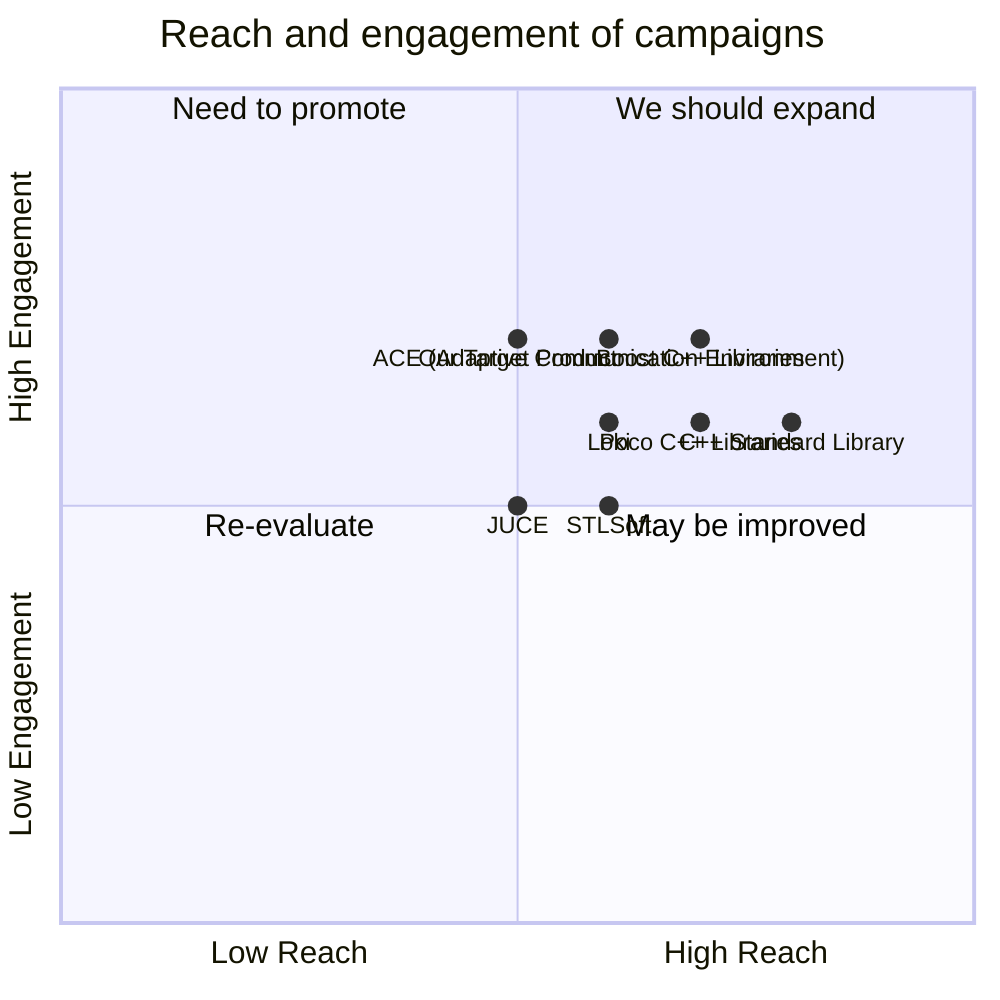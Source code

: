 quadrantChart
    title Reach and engagement of campaigns
    x-axis Low Reach --> High Reach
    y-axis Low Engagement --> High Engagement
    quadrant-1 We should expand
    quadrant-2 Need to promote
    quadrant-3 Re-evaluate
    quadrant-4 May be improved
    "C++ Standard Library": [0.8, 0.6]
    "Boost C++ Libraries": [0.7, 0.7]
    "STLSoft": [0.6, 0.5]
    "Poco C++ Libraries": [0.7, 0.6]
    "ACE (Adaptive Communication Environment)": [0.6, 0.7]
    "JUCE": [0.5, 0.5]
    "Loki": [0.6, 0.6]
    "Our Target Product": [0.5, 0.7]